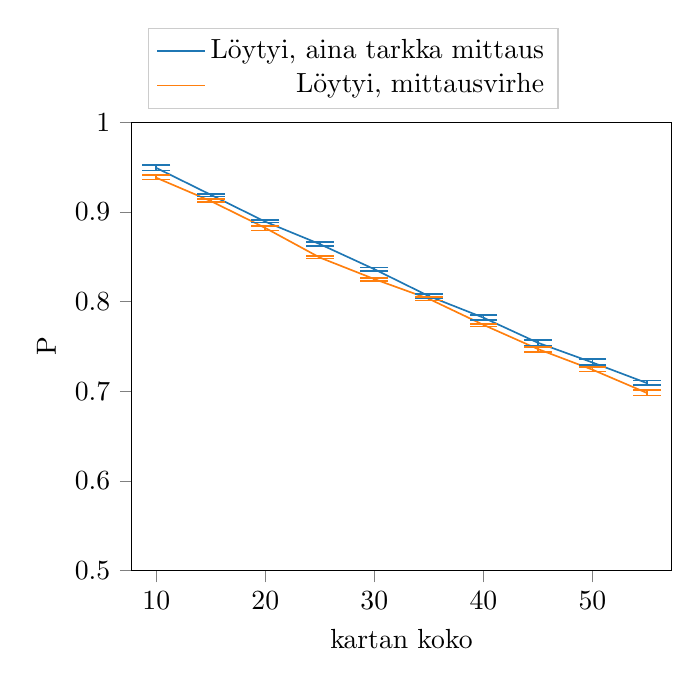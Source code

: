 % This file was created by matplotlib2tikz v0.6.14.
\begin{tikzpicture}

\definecolor{color2}{rgb}{0.173,0.627,0.173}
\definecolor{color0}{rgb}{0.122,0.467,0.706}
\definecolor{color1}{rgb}{1,0.498,0.055}

\begin{axis}[
xlabel={kartan koko},
ylabel={P},
xmin=7.75, xmax=57.25,
ymin=0.5, ymax=1,
tick align=outside,
tick pos=left,
x grid style={lightgray!92.026!black},
y grid style={lightgray!92.026!black}
,
legend entries={{Löytyi, aina tarkka mittaus},{Löytyi, mittausvirhe}},
legend cell align={right},
legend style={draw=white!80.0!black},
legend style={at={(0.03,1.03)},anchor=south west}
]  % replace the ending bracket
\addlegendimage{no markers, color0}
\addlegendimage{no markers, color1}%]
\path [draw=color0, semithick] (axis cs:10,0.946)
--(axis cs:10,0.952);

\path [draw=color0, semithick] (axis cs:15,0.917)
--(axis cs:15,0.92);

\path [draw=color0, semithick] (axis cs:20,0.888)
--(axis cs:20,0.891);

\path [draw=color0, semithick] (axis cs:25,0.862)
--(axis cs:25,0.866);

\path [draw=color0, semithick] (axis cs:30,0.834)
--(axis cs:30,0.838);

\path [draw=color0, semithick] (axis cs:35,0.804)
--(axis cs:35,0.808);

\path [draw=color0, semithick] (axis cs:40,0.779)
--(axis cs:40,0.785);

\path [draw=color0, semithick] (axis cs:45,0.751)
--(axis cs:45,0.757);

\path [draw=color0, semithick] (axis cs:50,0.729)
--(axis cs:50,0.736);

\path [draw=color0, semithick] (axis cs:55,0.707)
--(axis cs:55,0.712);

\path [draw=color1, semithick] (axis cs:10,0.936)
--(axis cs:10,0.941);

\path [draw=color1, semithick] (axis cs:15,0.911)
--(axis cs:15,0.914);

\path [draw=color1, semithick] (axis cs:20,0.879)
--(axis cs:20,0.884);

\path [draw=color1, semithick] (axis cs:25,0.848)
--(axis cs:25,0.851);

\path [draw=color1, semithick] (axis cs:30,0.823)
--(axis cs:30,0.826);

\path [draw=color1, semithick] (axis cs:35,0.801)
--(axis cs:35,0.805);

\path [draw=color1, semithick] (axis cs:40,0.772)
--(axis cs:40,0.775);

\path [draw=color1, semithick] (axis cs:45,0.744)
--(axis cs:45,0.749);

\path [draw=color1, semithick] (axis cs:50,0.722)
--(axis cs:50,0.727);

\path [draw=color1, semithick] (axis cs:55,0.695)
--(axis cs:55,0.701);

\path [draw=color2, semithick] (axis cs:10,0.009)
--(axis cs:10,0.01);

\path [draw=color2, semithick] (axis cs:15,0.009)
--(axis cs:15,0.01);

\path [draw=color2, semithick] (axis cs:20,0.01)
--(axis cs:20,0.011);

\path [draw=color2, semithick] (axis cs:25,0.009)
--(axis cs:25,0.01);

\path [draw=color2, semithick] (axis cs:30,0.009)
--(axis cs:30,0.01);

\path [draw=color2, semithick] (axis cs:35,0.009)
--(axis cs:35,0.01);

\path [draw=color2, semithick] (axis cs:40,0.009)
--(axis cs:40,0.01);

\path [draw=color2, semithick] (axis cs:45,0.009)
--(axis cs:45,0.01);

\path [draw=color2, semithick] (axis cs:50,0.009)
--(axis cs:50,0.01);

\path [draw=color2, semithick] (axis cs:55,0.009)
--(axis cs:55,0.009);

\addplot [semithick, color0, mark=-, mark size=5, mark options={solid}, only marks, forget plot]
table {%
10 0.946
15 0.917
20 0.888
25 0.862
30 0.834
35 0.804
40 0.779
45 0.751
50 0.729
55 0.707
};
\addplot [semithick, color0, mark=-, mark size=5, mark options={solid}, only marks, forget plot]
table {%
10 0.952
15 0.92
20 0.891
25 0.866
30 0.838
35 0.808
40 0.785
45 0.757
50 0.736
55 0.712
};
\addplot [semithick, color1, mark=-, mark size=5, mark options={solid}, only marks, forget plot]
table {%
10 0.936
15 0.911
20 0.879
25 0.848
30 0.823
35 0.801
40 0.772
45 0.744
50 0.722
55 0.695
};
\addplot [semithick, color1, mark=-, mark size=5, mark options={solid}, only marks, forget plot]
table {%
10 0.941
15 0.914
20 0.884
25 0.851
30 0.826
35 0.805
40 0.775
45 0.749
50 0.727
55 0.701
};
\addplot [semithick, color2, mark=-, mark size=5, mark options={solid}, only marks, forget plot]
table {%
10 0.009
15 0.009
20 0.01
25 0.009
30 0.009
35 0.009
40 0.009
45 0.009
50 0.009
55 0.009
};
\addplot [semithick, color2, mark=-, mark size=5, mark options={solid}, only marks, forget plot]
table {%
10 0.01
15 0.01
20 0.011
25 0.01
30 0.01
35 0.01
40 0.01
45 0.01
50 0.01
55 0.009
};
\addplot [semithick, color0, forget plot]
table {%
10 0.949
15 0.919
20 0.889
25 0.864
30 0.836
35 0.806
40 0.782
45 0.754
50 0.732
55 0.709
};
\addplot [semithick, color1, forget plot]
table {%
10 0.938
15 0.912
20 0.882
25 0.849
30 0.825
35 0.803
40 0.774
45 0.747
50 0.724
55 0.698
};
\addplot [semithick, color2, forget plot]
table {%
10 0.009
15 0.01
20 0.011
25 0.009
30 0.01
35 0.009
40 0.009
45 0.01
50 0.01
55 0.009
};
\end{axis}

\end{tikzpicture}